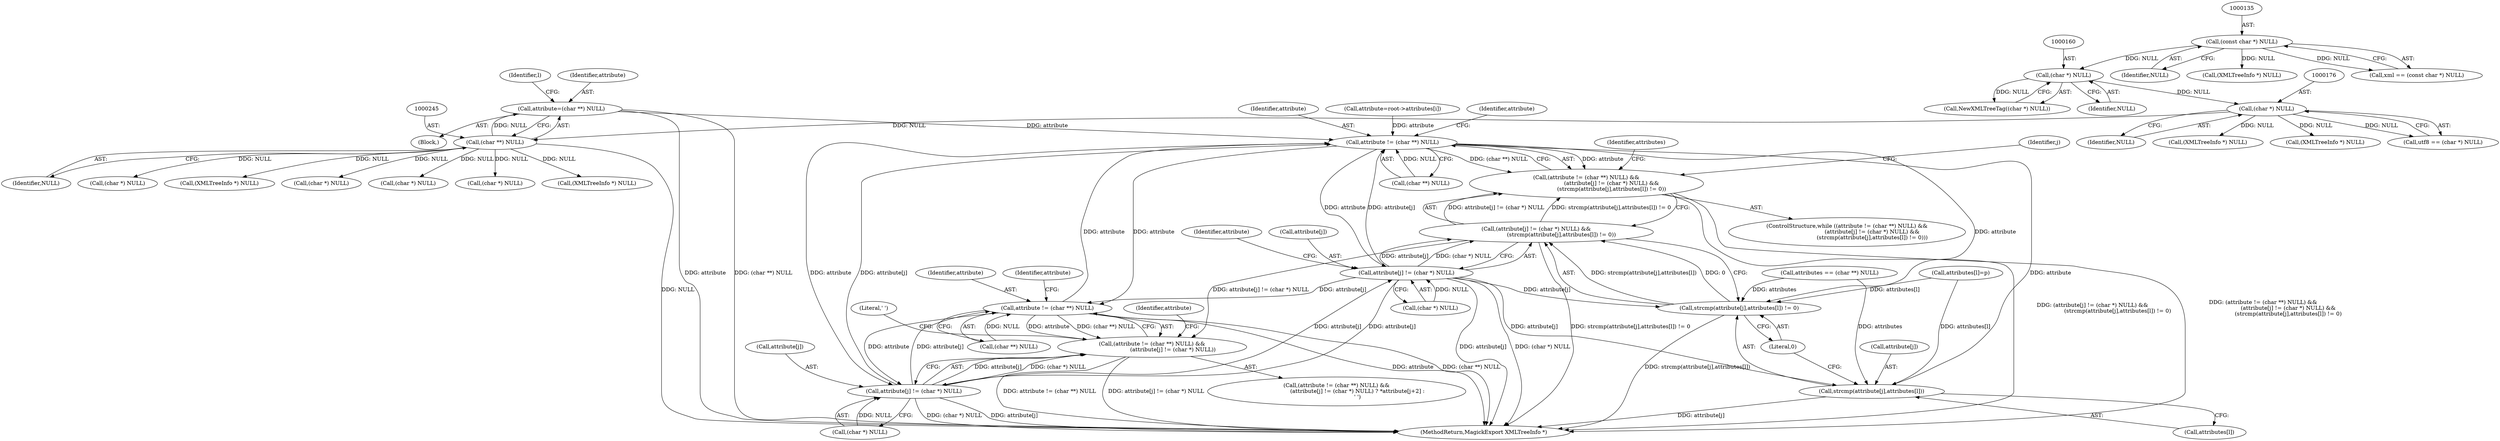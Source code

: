 digraph "0_ImageMagick_fc6080f1321fd21e86ef916195cc110b05d9effb_0@pointer" {
"1000242" [label="(Call,attribute=(char **) NULL)"];
"1000244" [label="(Call,(char **) NULL)"];
"1000175" [label="(Call,(char *) NULL)"];
"1000159" [label="(Call,(char *) NULL)"];
"1000134" [label="(Call,(const char *) NULL)"];
"1000605" [label="(Call,attribute != (char **) NULL)"];
"1000604" [label="(Call,(attribute != (char **) NULL) &&\n                             (attribute[j] != (char *) NULL) &&\n                             (strcmp(attribute[j],attributes[l]) != 0))"];
"1000611" [label="(Call,attribute[j] != (char *) NULL)"];
"1000610" [label="(Call,(attribute[j] != (char *) NULL) &&\n                             (strcmp(attribute[j],attributes[l]) != 0))"];
"1000646" [label="(Call,(attribute != (char **) NULL) &&\n                        (attribute[j] != (char *) NULL))"];
"1000618" [label="(Call,strcmp(attribute[j],attributes[l]) != 0)"];
"1000619" [label="(Call,strcmp(attribute[j],attributes[l]))"];
"1000647" [label="(Call,attribute != (char **) NULL)"];
"1000652" [label="(Call,attribute[j] != (char *) NULL)"];
"1000611" [label="(Call,attribute[j] != (char *) NULL)"];
"1000618" [label="(Call,strcmp(attribute[j],attributes[l]) != 0)"];
"1000656" [label="(Call,(char *) NULL)"];
"1000605" [label="(Call,attribute != (char **) NULL)"];
"1000248" [label="(Identifier,l)"];
"1000188" [label="(Call,(XMLTreeInfo *) NULL)"];
"1000621" [label="(Identifier,attribute)"];
"1000239" [label="(Call,(XMLTreeInfo *) NULL)"];
"1000301" [label="(Call,(XMLTreeInfo *) NULL)"];
"1000136" [label="(Identifier,NULL)"];
"1000603" [label="(ControlStructure,while ((attribute != (char **) NULL) &&\n                             (attribute[j] != (char *) NULL) &&\n                             (strcmp(attribute[j],attributes[l]) != 0)))"];
"1000151" [label="(Call,(XMLTreeInfo *) NULL)"];
"1000623" [label="(Call,attributes[l])"];
"1000628" [label="(Identifier,j)"];
"1000158" [label="(Call,NewXMLTreeTag((char *) NULL))"];
"1000385" [label="(Call,attribute=root->attributes[i])"];
"1000604" [label="(Call,(attribute != (char **) NULL) &&\n                             (attribute[j] != (char *) NULL) &&\n                             (strcmp(attribute[j],attributes[l]) != 0))"];
"1000649" [label="(Call,(char **) NULL)"];
"1001313" [label="(Call,(char *) NULL)"];
"1000159" [label="(Call,(char *) NULL)"];
"1000648" [label="(Identifier,attribute)"];
"1000443" [label="(Call,attributes == (char **) NULL)"];
"1000613" [label="(Identifier,attribute)"];
"1000246" [label="(Identifier,NULL)"];
"1000632" [label="(Identifier,attributes)"];
"1000646" [label="(Call,(attribute != (char **) NULL) &&\n                        (attribute[j] != (char *) NULL))"];
"1000485" [label="(Call,attributes[l]=p)"];
"1000115" [label="(Block,)"];
"1001230" [label="(Call,(char *) NULL)"];
"1001437" [label="(MethodReturn,MagickExport XMLTreeInfo *)"];
"1000134" [label="(Call,(const char *) NULL)"];
"1000620" [label="(Call,attribute[j])"];
"1000615" [label="(Call,(char *) NULL)"];
"1000652" [label="(Call,attribute[j] != (char *) NULL)"];
"1000974" [label="(Call,(char *) NULL)"];
"1000619" [label="(Call,strcmp(attribute[j],attributes[l]))"];
"1000607" [label="(Call,(char **) NULL)"];
"1000173" [label="(Call,utf8 == (char *) NULL)"];
"1001032" [label="(Call,(char *) NULL)"];
"1000161" [label="(Identifier,NULL)"];
"1000606" [label="(Identifier,attribute)"];
"1000612" [label="(Call,attribute[j])"];
"1000610" [label="(Call,(attribute[j] != (char *) NULL) &&\n                             (strcmp(attribute[j],attributes[l]) != 0))"];
"1000661" [label="(Identifier,attribute)"];
"1000645" [label="(Call,(attribute != (char **) NULL) &&\n                        (attribute[j] != (char *) NULL) ? *attribute[j+2] :\n                        ' ')"];
"1000243" [label="(Identifier,attribute)"];
"1000653" [label="(Call,attribute[j])"];
"1000647" [label="(Call,attribute != (char **) NULL)"];
"1000665" [label="(Literal,' ')"];
"1000177" [label="(Identifier,NULL)"];
"1000916" [label="(Call,(XMLTreeInfo *) NULL)"];
"1000132" [label="(Call,xml == (const char *) NULL)"];
"1000175" [label="(Call,(char *) NULL)"];
"1000242" [label="(Call,attribute=(char **) NULL)"];
"1000654" [label="(Identifier,attribute)"];
"1000244" [label="(Call,(char **) NULL)"];
"1000626" [label="(Literal,0)"];
"1000242" -> "1000115"  [label="AST: "];
"1000242" -> "1000244"  [label="CFG: "];
"1000243" -> "1000242"  [label="AST: "];
"1000244" -> "1000242"  [label="AST: "];
"1000248" -> "1000242"  [label="CFG: "];
"1000242" -> "1001437"  [label="DDG: (char **) NULL"];
"1000242" -> "1001437"  [label="DDG: attribute"];
"1000244" -> "1000242"  [label="DDG: NULL"];
"1000242" -> "1000605"  [label="DDG: attribute"];
"1000244" -> "1000246"  [label="CFG: "];
"1000245" -> "1000244"  [label="AST: "];
"1000246" -> "1000244"  [label="AST: "];
"1000244" -> "1001437"  [label="DDG: NULL"];
"1000175" -> "1000244"  [label="DDG: NULL"];
"1000244" -> "1000301"  [label="DDG: NULL"];
"1000244" -> "1000916"  [label="DDG: NULL"];
"1000244" -> "1000974"  [label="DDG: NULL"];
"1000244" -> "1001032"  [label="DDG: NULL"];
"1000244" -> "1001230"  [label="DDG: NULL"];
"1000244" -> "1001313"  [label="DDG: NULL"];
"1000175" -> "1000173"  [label="AST: "];
"1000175" -> "1000177"  [label="CFG: "];
"1000176" -> "1000175"  [label="AST: "];
"1000177" -> "1000175"  [label="AST: "];
"1000173" -> "1000175"  [label="CFG: "];
"1000175" -> "1000173"  [label="DDG: NULL"];
"1000159" -> "1000175"  [label="DDG: NULL"];
"1000175" -> "1000188"  [label="DDG: NULL"];
"1000175" -> "1000239"  [label="DDG: NULL"];
"1000159" -> "1000158"  [label="AST: "];
"1000159" -> "1000161"  [label="CFG: "];
"1000160" -> "1000159"  [label="AST: "];
"1000161" -> "1000159"  [label="AST: "];
"1000158" -> "1000159"  [label="CFG: "];
"1000159" -> "1000158"  [label="DDG: NULL"];
"1000134" -> "1000159"  [label="DDG: NULL"];
"1000134" -> "1000132"  [label="AST: "];
"1000134" -> "1000136"  [label="CFG: "];
"1000135" -> "1000134"  [label="AST: "];
"1000136" -> "1000134"  [label="AST: "];
"1000132" -> "1000134"  [label="CFG: "];
"1000134" -> "1000132"  [label="DDG: NULL"];
"1000134" -> "1000151"  [label="DDG: NULL"];
"1000605" -> "1000604"  [label="AST: "];
"1000605" -> "1000607"  [label="CFG: "];
"1000606" -> "1000605"  [label="AST: "];
"1000607" -> "1000605"  [label="AST: "];
"1000613" -> "1000605"  [label="CFG: "];
"1000604" -> "1000605"  [label="CFG: "];
"1000605" -> "1000604"  [label="DDG: attribute"];
"1000605" -> "1000604"  [label="DDG: (char **) NULL"];
"1000647" -> "1000605"  [label="DDG: attribute"];
"1000652" -> "1000605"  [label="DDG: attribute[j]"];
"1000385" -> "1000605"  [label="DDG: attribute"];
"1000611" -> "1000605"  [label="DDG: attribute[j]"];
"1000607" -> "1000605"  [label="DDG: NULL"];
"1000605" -> "1000611"  [label="DDG: attribute"];
"1000605" -> "1000618"  [label="DDG: attribute"];
"1000605" -> "1000619"  [label="DDG: attribute"];
"1000605" -> "1000647"  [label="DDG: attribute"];
"1000605" -> "1000652"  [label="DDG: attribute"];
"1000604" -> "1000603"  [label="AST: "];
"1000604" -> "1000610"  [label="CFG: "];
"1000610" -> "1000604"  [label="AST: "];
"1000628" -> "1000604"  [label="CFG: "];
"1000632" -> "1000604"  [label="CFG: "];
"1000604" -> "1001437"  [label="DDG: (attribute[j] != (char *) NULL) &&\n                             (strcmp(attribute[j],attributes[l]) != 0)"];
"1000604" -> "1001437"  [label="DDG: (attribute != (char **) NULL) &&\n                             (attribute[j] != (char *) NULL) &&\n                             (strcmp(attribute[j],attributes[l]) != 0)"];
"1000610" -> "1000604"  [label="DDG: attribute[j] != (char *) NULL"];
"1000610" -> "1000604"  [label="DDG: strcmp(attribute[j],attributes[l]) != 0"];
"1000611" -> "1000610"  [label="AST: "];
"1000611" -> "1000615"  [label="CFG: "];
"1000612" -> "1000611"  [label="AST: "];
"1000615" -> "1000611"  [label="AST: "];
"1000621" -> "1000611"  [label="CFG: "];
"1000610" -> "1000611"  [label="CFG: "];
"1000611" -> "1001437"  [label="DDG: (char *) NULL"];
"1000611" -> "1001437"  [label="DDG: attribute[j]"];
"1000611" -> "1000610"  [label="DDG: attribute[j]"];
"1000611" -> "1000610"  [label="DDG: (char *) NULL"];
"1000652" -> "1000611"  [label="DDG: attribute[j]"];
"1000615" -> "1000611"  [label="DDG: NULL"];
"1000611" -> "1000618"  [label="DDG: attribute[j]"];
"1000611" -> "1000619"  [label="DDG: attribute[j]"];
"1000611" -> "1000647"  [label="DDG: attribute[j]"];
"1000611" -> "1000652"  [label="DDG: attribute[j]"];
"1000610" -> "1000618"  [label="CFG: "];
"1000618" -> "1000610"  [label="AST: "];
"1000610" -> "1001437"  [label="DDG: strcmp(attribute[j],attributes[l]) != 0"];
"1000618" -> "1000610"  [label="DDG: strcmp(attribute[j],attributes[l])"];
"1000618" -> "1000610"  [label="DDG: 0"];
"1000610" -> "1000646"  [label="DDG: attribute[j] != (char *) NULL"];
"1000646" -> "1000645"  [label="AST: "];
"1000646" -> "1000647"  [label="CFG: "];
"1000646" -> "1000652"  [label="CFG: "];
"1000647" -> "1000646"  [label="AST: "];
"1000652" -> "1000646"  [label="AST: "];
"1000661" -> "1000646"  [label="CFG: "];
"1000665" -> "1000646"  [label="CFG: "];
"1000646" -> "1001437"  [label="DDG: attribute != (char **) NULL"];
"1000646" -> "1001437"  [label="DDG: attribute[j] != (char *) NULL"];
"1000647" -> "1000646"  [label="DDG: attribute"];
"1000647" -> "1000646"  [label="DDG: (char **) NULL"];
"1000652" -> "1000646"  [label="DDG: attribute[j]"];
"1000652" -> "1000646"  [label="DDG: (char *) NULL"];
"1000618" -> "1000626"  [label="CFG: "];
"1000619" -> "1000618"  [label="AST: "];
"1000626" -> "1000618"  [label="AST: "];
"1000618" -> "1001437"  [label="DDG: strcmp(attribute[j],attributes[l])"];
"1000485" -> "1000618"  [label="DDG: attributes[l]"];
"1000443" -> "1000618"  [label="DDG: attributes"];
"1000619" -> "1000623"  [label="CFG: "];
"1000620" -> "1000619"  [label="AST: "];
"1000623" -> "1000619"  [label="AST: "];
"1000626" -> "1000619"  [label="CFG: "];
"1000619" -> "1001437"  [label="DDG: attribute[j]"];
"1000485" -> "1000619"  [label="DDG: attributes[l]"];
"1000443" -> "1000619"  [label="DDG: attributes"];
"1000647" -> "1000649"  [label="CFG: "];
"1000648" -> "1000647"  [label="AST: "];
"1000649" -> "1000647"  [label="AST: "];
"1000654" -> "1000647"  [label="CFG: "];
"1000647" -> "1001437"  [label="DDG: attribute"];
"1000647" -> "1001437"  [label="DDG: (char **) NULL"];
"1000652" -> "1000647"  [label="DDG: attribute[j]"];
"1000649" -> "1000647"  [label="DDG: NULL"];
"1000647" -> "1000652"  [label="DDG: attribute"];
"1000652" -> "1000656"  [label="CFG: "];
"1000653" -> "1000652"  [label="AST: "];
"1000656" -> "1000652"  [label="AST: "];
"1000652" -> "1001437"  [label="DDG: (char *) NULL"];
"1000652" -> "1001437"  [label="DDG: attribute[j]"];
"1000656" -> "1000652"  [label="DDG: NULL"];
}
